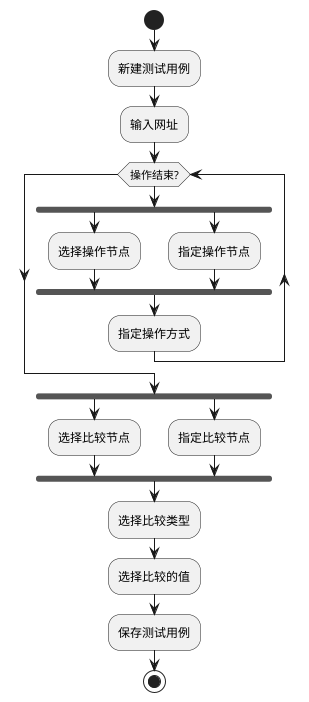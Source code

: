 @startuml 新建测试用例
start
:新建测试用例;
:输入网址;
  while (操作结束?)
    fork
    :选择操作节点;
    fork again
    :指定操作节点;
    fork end
    :指定操作方式;
  end while
fork
:选择比较节点;
fork again
:指定比较节点;
fork end
:选择比较类型;
:选择比较的值;
:保存测试用例;
stop
@enduml